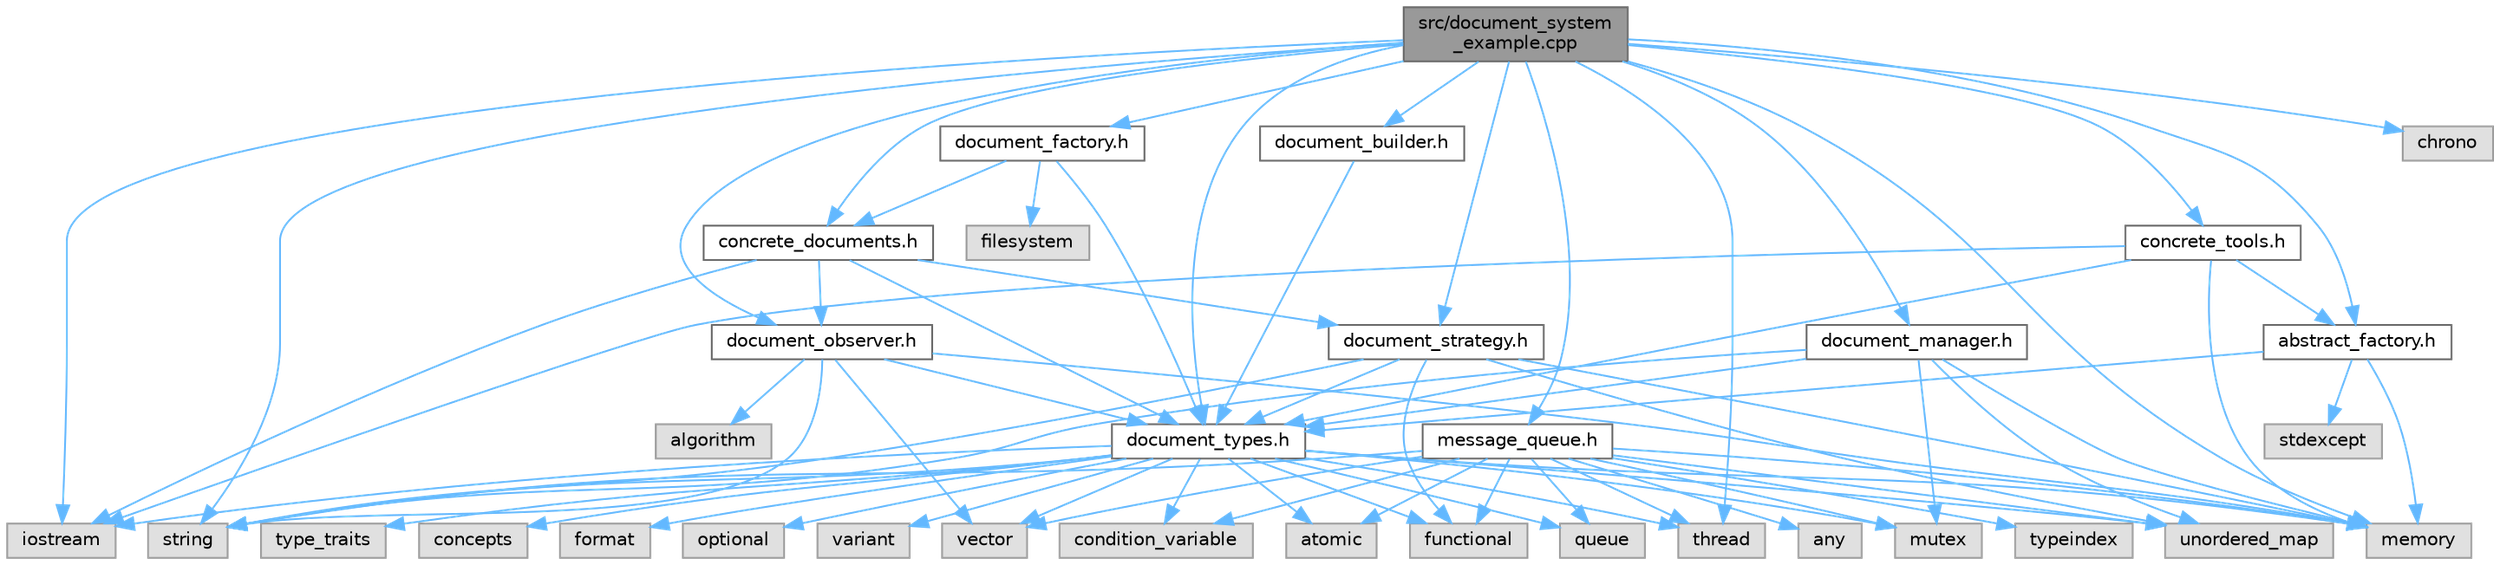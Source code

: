 digraph "src/document_system_example.cpp"
{
 // INTERACTIVE_SVG=YES
 // LATEX_PDF_SIZE
  bgcolor="transparent";
  edge [fontname=Helvetica,fontsize=10,labelfontname=Helvetica,labelfontsize=10];
  node [fontname=Helvetica,fontsize=10,shape=box,height=0.2,width=0.4];
  Node1 [id="Node000001",label="src/document_system\l_example.cpp",height=0.2,width=0.4,color="gray40", fillcolor="grey60", style="filled", fontcolor="black",tooltip=" "];
  Node1 -> Node2 [id="edge1_Node000001_Node000002",color="steelblue1",style="solid",tooltip=" "];
  Node2 [id="Node000002",label="document_types.h",height=0.2,width=0.4,color="grey40", fillcolor="white", style="filled",URL="$document__types_8h.html",tooltip=" "];
  Node2 -> Node3 [id="edge2_Node000002_Node000003",color="steelblue1",style="solid",tooltip=" "];
  Node3 [id="Node000003",label="string",height=0.2,width=0.4,color="grey60", fillcolor="#E0E0E0", style="filled",tooltip=" "];
  Node2 -> Node4 [id="edge3_Node000002_Node000004",color="steelblue1",style="solid",tooltip=" "];
  Node4 [id="Node000004",label="memory",height=0.2,width=0.4,color="grey60", fillcolor="#E0E0E0", style="filled",tooltip=" "];
  Node2 -> Node5 [id="edge4_Node000002_Node000005",color="steelblue1",style="solid",tooltip=" "];
  Node5 [id="Node000005",label="vector",height=0.2,width=0.4,color="grey60", fillcolor="#E0E0E0", style="filled",tooltip=" "];
  Node2 -> Node6 [id="edge5_Node000002_Node000006",color="steelblue1",style="solid",tooltip=" "];
  Node6 [id="Node000006",label="unordered_map",height=0.2,width=0.4,color="grey60", fillcolor="#E0E0E0", style="filled",tooltip=" "];
  Node2 -> Node7 [id="edge6_Node000002_Node000007",color="steelblue1",style="solid",tooltip=" "];
  Node7 [id="Node000007",label="functional",height=0.2,width=0.4,color="grey60", fillcolor="#E0E0E0", style="filled",tooltip=" "];
  Node2 -> Node8 [id="edge7_Node000002_Node000008",color="steelblue1",style="solid",tooltip=" "];
  Node8 [id="Node000008",label="optional",height=0.2,width=0.4,color="grey60", fillcolor="#E0E0E0", style="filled",tooltip=" "];
  Node2 -> Node9 [id="edge8_Node000002_Node000009",color="steelblue1",style="solid",tooltip=" "];
  Node9 [id="Node000009",label="variant",height=0.2,width=0.4,color="grey60", fillcolor="#E0E0E0", style="filled",tooltip=" "];
  Node2 -> Node10 [id="edge9_Node000002_Node000010",color="steelblue1",style="solid",tooltip=" "];
  Node10 [id="Node000010",label="iostream",height=0.2,width=0.4,color="grey60", fillcolor="#E0E0E0", style="filled",tooltip=" "];
  Node2 -> Node11 [id="edge10_Node000002_Node000011",color="steelblue1",style="solid",tooltip=" "];
  Node11 [id="Node000011",label="thread",height=0.2,width=0.4,color="grey60", fillcolor="#E0E0E0", style="filled",tooltip=" "];
  Node2 -> Node12 [id="edge11_Node000002_Node000012",color="steelblue1",style="solid",tooltip=" "];
  Node12 [id="Node000012",label="mutex",height=0.2,width=0.4,color="grey60", fillcolor="#E0E0E0", style="filled",tooltip=" "];
  Node2 -> Node13 [id="edge12_Node000002_Node000013",color="steelblue1",style="solid",tooltip=" "];
  Node13 [id="Node000013",label="condition_variable",height=0.2,width=0.4,color="grey60", fillcolor="#E0E0E0", style="filled",tooltip=" "];
  Node2 -> Node14 [id="edge13_Node000002_Node000014",color="steelblue1",style="solid",tooltip=" "];
  Node14 [id="Node000014",label="queue",height=0.2,width=0.4,color="grey60", fillcolor="#E0E0E0", style="filled",tooltip=" "];
  Node2 -> Node15 [id="edge14_Node000002_Node000015",color="steelblue1",style="solid",tooltip=" "];
  Node15 [id="Node000015",label="atomic",height=0.2,width=0.4,color="grey60", fillcolor="#E0E0E0", style="filled",tooltip=" "];
  Node2 -> Node16 [id="edge15_Node000002_Node000016",color="steelblue1",style="solid",tooltip=" "];
  Node16 [id="Node000016",label="type_traits",height=0.2,width=0.4,color="grey60", fillcolor="#E0E0E0", style="filled",tooltip=" "];
  Node2 -> Node17 [id="edge16_Node000002_Node000017",color="steelblue1",style="solid",tooltip=" "];
  Node17 [id="Node000017",label="concepts",height=0.2,width=0.4,color="grey60", fillcolor="#E0E0E0", style="filled",tooltip=" "];
  Node2 -> Node18 [id="edge17_Node000002_Node000018",color="steelblue1",style="solid",tooltip=" "];
  Node18 [id="Node000018",label="format",height=0.2,width=0.4,color="grey60", fillcolor="#E0E0E0", style="filled",tooltip=" "];
  Node1 -> Node19 [id="edge18_Node000001_Node000019",color="steelblue1",style="solid",tooltip=" "];
  Node19 [id="Node000019",label="document_factory.h",height=0.2,width=0.4,color="grey40", fillcolor="white", style="filled",URL="$document__factory_8h.html",tooltip=" "];
  Node19 -> Node2 [id="edge19_Node000019_Node000002",color="steelblue1",style="solid",tooltip=" "];
  Node19 -> Node20 [id="edge20_Node000019_Node000020",color="steelblue1",style="solid",tooltip=" "];
  Node20 [id="Node000020",label="concrete_documents.h",height=0.2,width=0.4,color="grey40", fillcolor="white", style="filled",URL="$concrete__documents_8h.html",tooltip=" "];
  Node20 -> Node2 [id="edge21_Node000020_Node000002",color="steelblue1",style="solid",tooltip=" "];
  Node20 -> Node21 [id="edge22_Node000020_Node000021",color="steelblue1",style="solid",tooltip=" "];
  Node21 [id="Node000021",label="document_observer.h",height=0.2,width=0.4,color="grey40", fillcolor="white", style="filled",URL="$document__observer_8h.html",tooltip=" "];
  Node21 -> Node2 [id="edge23_Node000021_Node000002",color="steelblue1",style="solid",tooltip=" "];
  Node21 -> Node3 [id="edge24_Node000021_Node000003",color="steelblue1",style="solid",tooltip=" "];
  Node21 -> Node4 [id="edge25_Node000021_Node000004",color="steelblue1",style="solid",tooltip=" "];
  Node21 -> Node5 [id="edge26_Node000021_Node000005",color="steelblue1",style="solid",tooltip=" "];
  Node21 -> Node22 [id="edge27_Node000021_Node000022",color="steelblue1",style="solid",tooltip=" "];
  Node22 [id="Node000022",label="algorithm",height=0.2,width=0.4,color="grey60", fillcolor="#E0E0E0", style="filled",tooltip=" "];
  Node20 -> Node23 [id="edge28_Node000020_Node000023",color="steelblue1",style="solid",tooltip=" "];
  Node23 [id="Node000023",label="document_strategy.h",height=0.2,width=0.4,color="grey40", fillcolor="white", style="filled",URL="$document__strategy_8h.html",tooltip=" "];
  Node23 -> Node2 [id="edge29_Node000023_Node000002",color="steelblue1",style="solid",tooltip=" "];
  Node23 -> Node3 [id="edge30_Node000023_Node000003",color="steelblue1",style="solid",tooltip=" "];
  Node23 -> Node4 [id="edge31_Node000023_Node000004",color="steelblue1",style="solid",tooltip=" "];
  Node23 -> Node6 [id="edge32_Node000023_Node000006",color="steelblue1",style="solid",tooltip=" "];
  Node23 -> Node7 [id="edge33_Node000023_Node000007",color="steelblue1",style="solid",tooltip=" "];
  Node20 -> Node10 [id="edge34_Node000020_Node000010",color="steelblue1",style="solid",tooltip=" "];
  Node19 -> Node24 [id="edge35_Node000019_Node000024",color="steelblue1",style="solid",tooltip=" "];
  Node24 [id="Node000024",label="filesystem",height=0.2,width=0.4,color="grey60", fillcolor="#E0E0E0", style="filled",tooltip=" "];
  Node1 -> Node25 [id="edge36_Node000001_Node000025",color="steelblue1",style="solid",tooltip=" "];
  Node25 [id="Node000025",label="document_manager.h",height=0.2,width=0.4,color="grey40", fillcolor="white", style="filled",URL="$document__manager_8h.html",tooltip=" "];
  Node25 -> Node2 [id="edge37_Node000025_Node000002",color="steelblue1",style="solid",tooltip=" "];
  Node25 -> Node6 [id="edge38_Node000025_Node000006",color="steelblue1",style="solid",tooltip=" "];
  Node25 -> Node3 [id="edge39_Node000025_Node000003",color="steelblue1",style="solid",tooltip=" "];
  Node25 -> Node12 [id="edge40_Node000025_Node000012",color="steelblue1",style="solid",tooltip=" "];
  Node25 -> Node4 [id="edge41_Node000025_Node000004",color="steelblue1",style="solid",tooltip=" "];
  Node1 -> Node26 [id="edge42_Node000001_Node000026",color="steelblue1",style="solid",tooltip=" "];
  Node26 [id="Node000026",label="document_builder.h",height=0.2,width=0.4,color="grey40", fillcolor="white", style="filled",URL="$document__builder_8h.html",tooltip=" "];
  Node26 -> Node2 [id="edge43_Node000026_Node000002",color="steelblue1",style="solid",tooltip=" "];
  Node1 -> Node21 [id="edge44_Node000001_Node000021",color="steelblue1",style="solid",tooltip=" "];
  Node1 -> Node23 [id="edge45_Node000001_Node000023",color="steelblue1",style="solid",tooltip=" "];
  Node1 -> Node27 [id="edge46_Node000001_Node000027",color="steelblue1",style="solid",tooltip=" "];
  Node27 [id="Node000027",label="abstract_factory.h",height=0.2,width=0.4,color="grey40", fillcolor="white", style="filled",URL="$abstract__factory_8h.html",tooltip=" "];
  Node27 -> Node2 [id="edge47_Node000027_Node000002",color="steelblue1",style="solid",tooltip=" "];
  Node27 -> Node4 [id="edge48_Node000027_Node000004",color="steelblue1",style="solid",tooltip=" "];
  Node27 -> Node28 [id="edge49_Node000027_Node000028",color="steelblue1",style="solid",tooltip=" "];
  Node28 [id="Node000028",label="stdexcept",height=0.2,width=0.4,color="grey60", fillcolor="#E0E0E0", style="filled",tooltip=" "];
  Node1 -> Node20 [id="edge50_Node000001_Node000020",color="steelblue1",style="solid",tooltip=" "];
  Node1 -> Node29 [id="edge51_Node000001_Node000029",color="steelblue1",style="solid",tooltip=" "];
  Node29 [id="Node000029",label="concrete_tools.h",height=0.2,width=0.4,color="grey40", fillcolor="white", style="filled",URL="$concrete__tools_8h.html",tooltip=" "];
  Node29 -> Node2 [id="edge52_Node000029_Node000002",color="steelblue1",style="solid",tooltip=" "];
  Node29 -> Node27 [id="edge53_Node000029_Node000027",color="steelblue1",style="solid",tooltip=" "];
  Node29 -> Node10 [id="edge54_Node000029_Node000010",color="steelblue1",style="solid",tooltip=" "];
  Node29 -> Node4 [id="edge55_Node000029_Node000004",color="steelblue1",style="solid",tooltip=" "];
  Node1 -> Node30 [id="edge56_Node000001_Node000030",color="steelblue1",style="solid",tooltip=" "];
  Node30 [id="Node000030",label="message_queue.h",height=0.2,width=0.4,color="grey40", fillcolor="white", style="filled",URL="$message__queue_8h.html",tooltip=" "];
  Node30 -> Node14 [id="edge57_Node000030_Node000014",color="steelblue1",style="solid",tooltip=" "];
  Node30 -> Node12 [id="edge58_Node000030_Node000012",color="steelblue1",style="solid",tooltip=" "];
  Node30 -> Node13 [id="edge59_Node000030_Node000013",color="steelblue1",style="solid",tooltip=" "];
  Node30 -> Node3 [id="edge60_Node000030_Node000003",color="steelblue1",style="solid",tooltip=" "];
  Node30 -> Node6 [id="edge61_Node000030_Node000006",color="steelblue1",style="solid",tooltip=" "];
  Node30 -> Node7 [id="edge62_Node000030_Node000007",color="steelblue1",style="solid",tooltip=" "];
  Node30 -> Node11 [id="edge63_Node000030_Node000011",color="steelblue1",style="solid",tooltip=" "];
  Node30 -> Node15 [id="edge64_Node000030_Node000015",color="steelblue1",style="solid",tooltip=" "];
  Node30 -> Node31 [id="edge65_Node000030_Node000031",color="steelblue1",style="solid",tooltip=" "];
  Node31 [id="Node000031",label="any",height=0.2,width=0.4,color="grey60", fillcolor="#E0E0E0", style="filled",tooltip=" "];
  Node30 -> Node32 [id="edge66_Node000030_Node000032",color="steelblue1",style="solid",tooltip=" "];
  Node32 [id="Node000032",label="typeindex",height=0.2,width=0.4,color="grey60", fillcolor="#E0E0E0", style="filled",tooltip=" "];
  Node30 -> Node5 [id="edge67_Node000030_Node000005",color="steelblue1",style="solid",tooltip=" "];
  Node30 -> Node4 [id="edge68_Node000030_Node000004",color="steelblue1",style="solid",tooltip=" "];
  Node1 -> Node10 [id="edge69_Node000001_Node000010",color="steelblue1",style="solid",tooltip=" "];
  Node1 -> Node3 [id="edge70_Node000001_Node000003",color="steelblue1",style="solid",tooltip=" "];
  Node1 -> Node4 [id="edge71_Node000001_Node000004",color="steelblue1",style="solid",tooltip=" "];
  Node1 -> Node11 [id="edge72_Node000001_Node000011",color="steelblue1",style="solid",tooltip=" "];
  Node1 -> Node33 [id="edge73_Node000001_Node000033",color="steelblue1",style="solid",tooltip=" "];
  Node33 [id="Node000033",label="chrono",height=0.2,width=0.4,color="grey60", fillcolor="#E0E0E0", style="filled",tooltip=" "];
}
